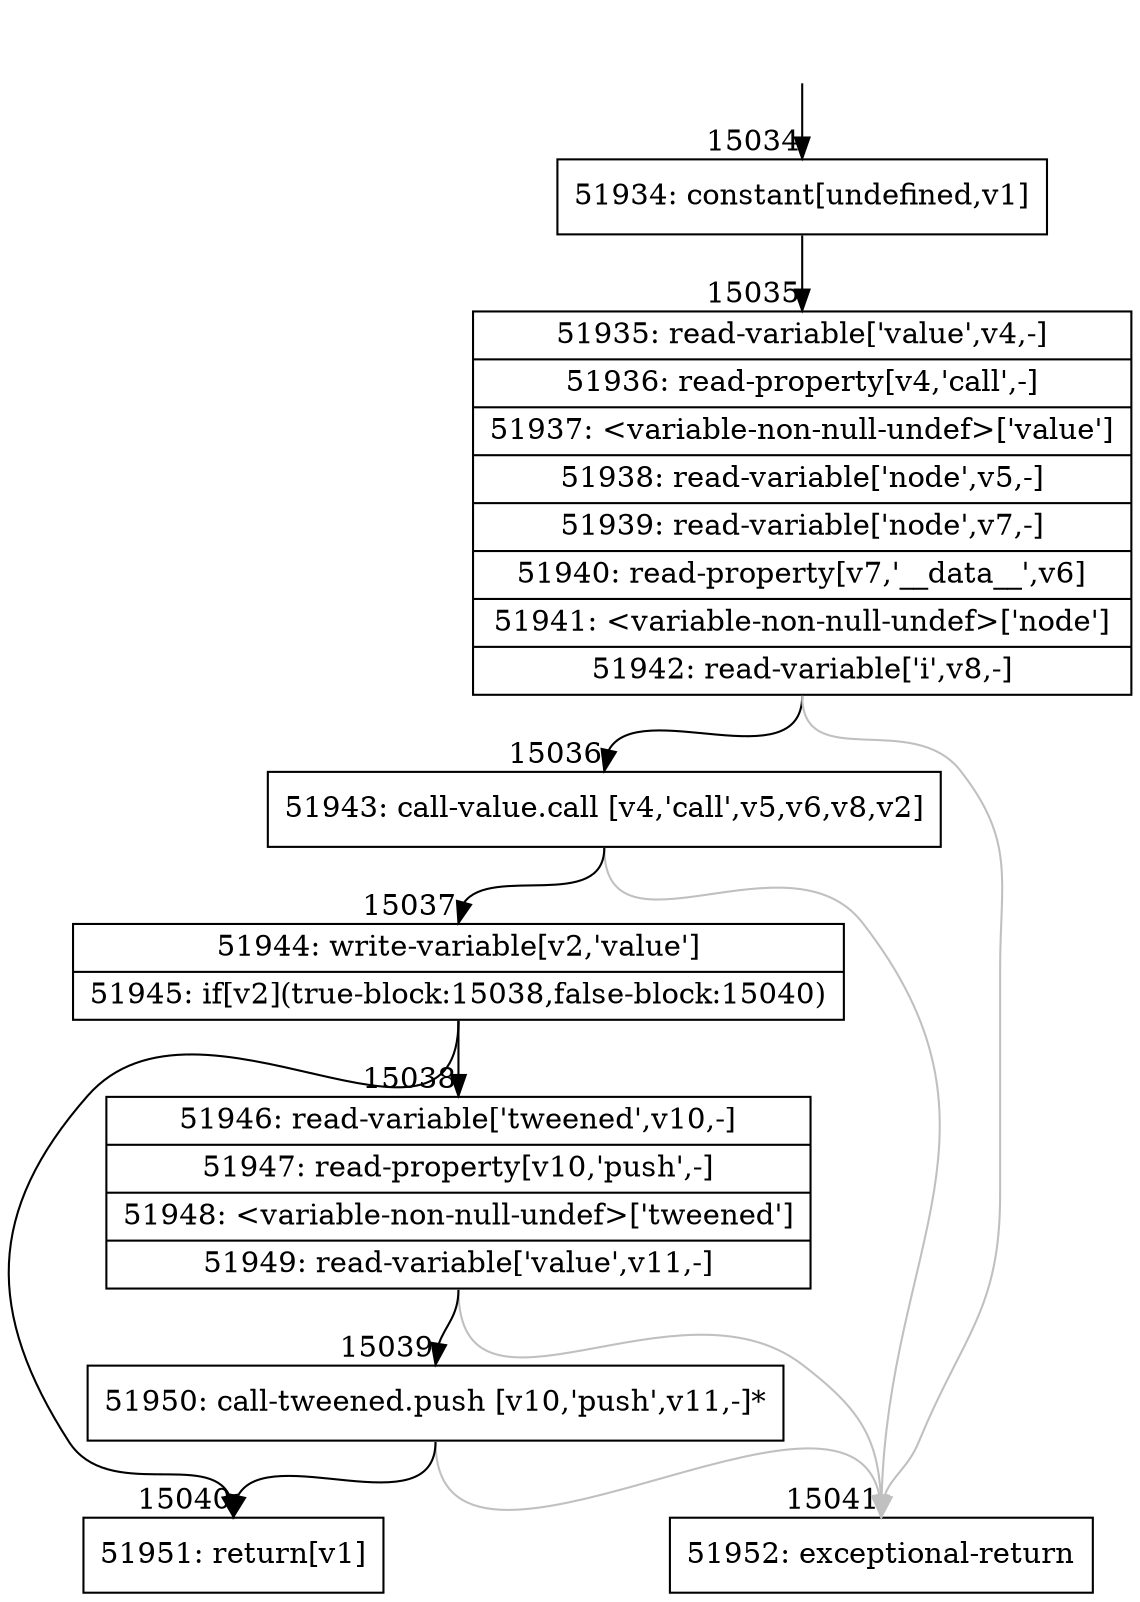 digraph {
rankdir="TD"
BB_entry1408[shape=none,label=""];
BB_entry1408 -> BB15034 [tailport=s, headport=n, headlabel="    15034"]
BB15034 [shape=record label="{51934: constant[undefined,v1]}" ] 
BB15034 -> BB15035 [tailport=s, headport=n, headlabel="      15035"]
BB15035 [shape=record label="{51935: read-variable['value',v4,-]|51936: read-property[v4,'call',-]|51937: \<variable-non-null-undef\>['value']|51938: read-variable['node',v5,-]|51939: read-variable['node',v7,-]|51940: read-property[v7,'__data__',v6]|51941: \<variable-non-null-undef\>['node']|51942: read-variable['i',v8,-]}" ] 
BB15035 -> BB15036 [tailport=s, headport=n, headlabel="      15036"]
BB15035 -> BB15041 [tailport=s, headport=n, color=gray, headlabel="      15041"]
BB15036 [shape=record label="{51943: call-value.call [v4,'call',v5,v6,v8,v2]}" ] 
BB15036 -> BB15037 [tailport=s, headport=n, headlabel="      15037"]
BB15036 -> BB15041 [tailport=s, headport=n, color=gray]
BB15037 [shape=record label="{51944: write-variable[v2,'value']|51945: if[v2](true-block:15038,false-block:15040)}" ] 
BB15037 -> BB15038 [tailport=s, headport=n, headlabel="      15038"]
BB15037 -> BB15040 [tailport=s, headport=n, headlabel="      15040"]
BB15038 [shape=record label="{51946: read-variable['tweened',v10,-]|51947: read-property[v10,'push',-]|51948: \<variable-non-null-undef\>['tweened']|51949: read-variable['value',v11,-]}" ] 
BB15038 -> BB15039 [tailport=s, headport=n, headlabel="      15039"]
BB15038 -> BB15041 [tailport=s, headport=n, color=gray]
BB15039 [shape=record label="{51950: call-tweened.push [v10,'push',v11,-]*}" ] 
BB15039 -> BB15040 [tailport=s, headport=n]
BB15039 -> BB15041 [tailport=s, headport=n, color=gray]
BB15040 [shape=record label="{51951: return[v1]}" ] 
BB15041 [shape=record label="{51952: exceptional-return}" ] 
//#$~ 8901
}
